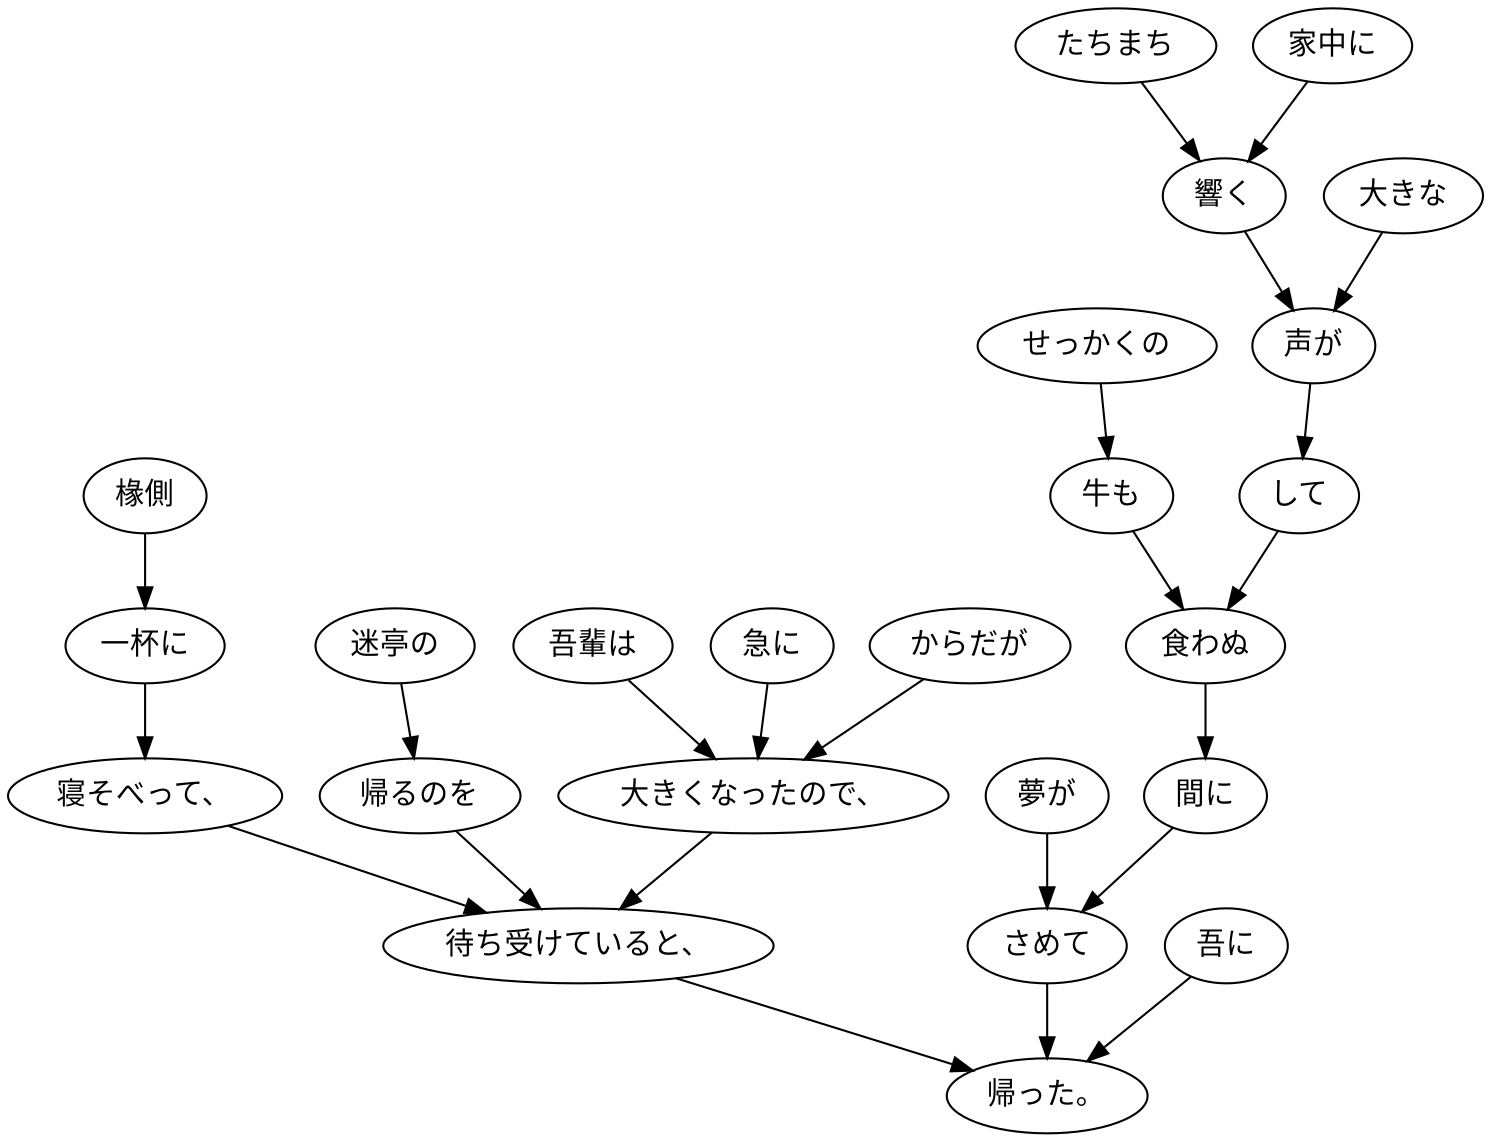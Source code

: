 digraph graph4964 {
	node0 [label="吾輩は"];
	node1 [label="急に"];
	node2 [label="からだが"];
	node3 [label="大きくなったので、"];
	node4 [label="椽側"];
	node5 [label="一杯に"];
	node6 [label="寝そべって、"];
	node7 [label="迷亭の"];
	node8 [label="帰るのを"];
	node9 [label="待ち受けていると、"];
	node10 [label="たちまち"];
	node11 [label="家中に"];
	node12 [label="響く"];
	node13 [label="大きな"];
	node14 [label="声が"];
	node15 [label="して"];
	node16 [label="せっかくの"];
	node17 [label="牛も"];
	node18 [label="食わぬ"];
	node19 [label="間に"];
	node20 [label="夢が"];
	node21 [label="さめて"];
	node22 [label="吾に"];
	node23 [label="帰った。"];
	node0 -> node3;
	node1 -> node3;
	node2 -> node3;
	node3 -> node9;
	node4 -> node5;
	node5 -> node6;
	node6 -> node9;
	node7 -> node8;
	node8 -> node9;
	node9 -> node23;
	node10 -> node12;
	node11 -> node12;
	node12 -> node14;
	node13 -> node14;
	node14 -> node15;
	node15 -> node18;
	node16 -> node17;
	node17 -> node18;
	node18 -> node19;
	node19 -> node21;
	node20 -> node21;
	node21 -> node23;
	node22 -> node23;
}
